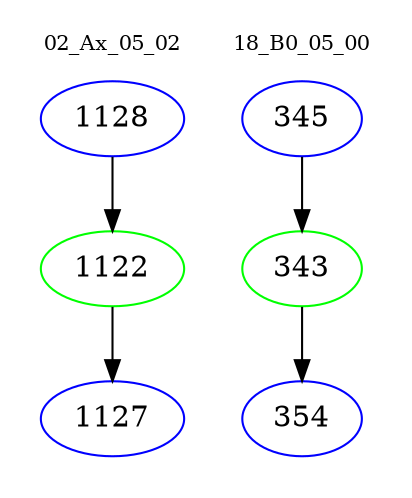 digraph{
subgraph cluster_0 {
color = white
label = "02_Ax_05_02";
fontsize=10;
T0_1128 [label="1128", color="blue"]
T0_1128 -> T0_1122 [color="black"]
T0_1122 [label="1122", color="green"]
T0_1122 -> T0_1127 [color="black"]
T0_1127 [label="1127", color="blue"]
}
subgraph cluster_1 {
color = white
label = "18_B0_05_00";
fontsize=10;
T1_345 [label="345", color="blue"]
T1_345 -> T1_343 [color="black"]
T1_343 [label="343", color="green"]
T1_343 -> T1_354 [color="black"]
T1_354 [label="354", color="blue"]
}
}
